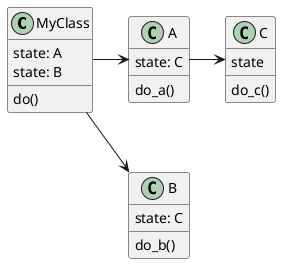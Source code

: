 @startuml
class MyClass
MyClass : state: A
MyClass : state: B
MyClass : do()

together {
class A
A : state: C
A : do_a()

class B
B : state: C
B : do_b()
}
class C
C : state
C : do_c()

MyClass --r-> A
MyClass ---r--> B
A       -r-> C
A       -[hidden]d-> B
@enduml